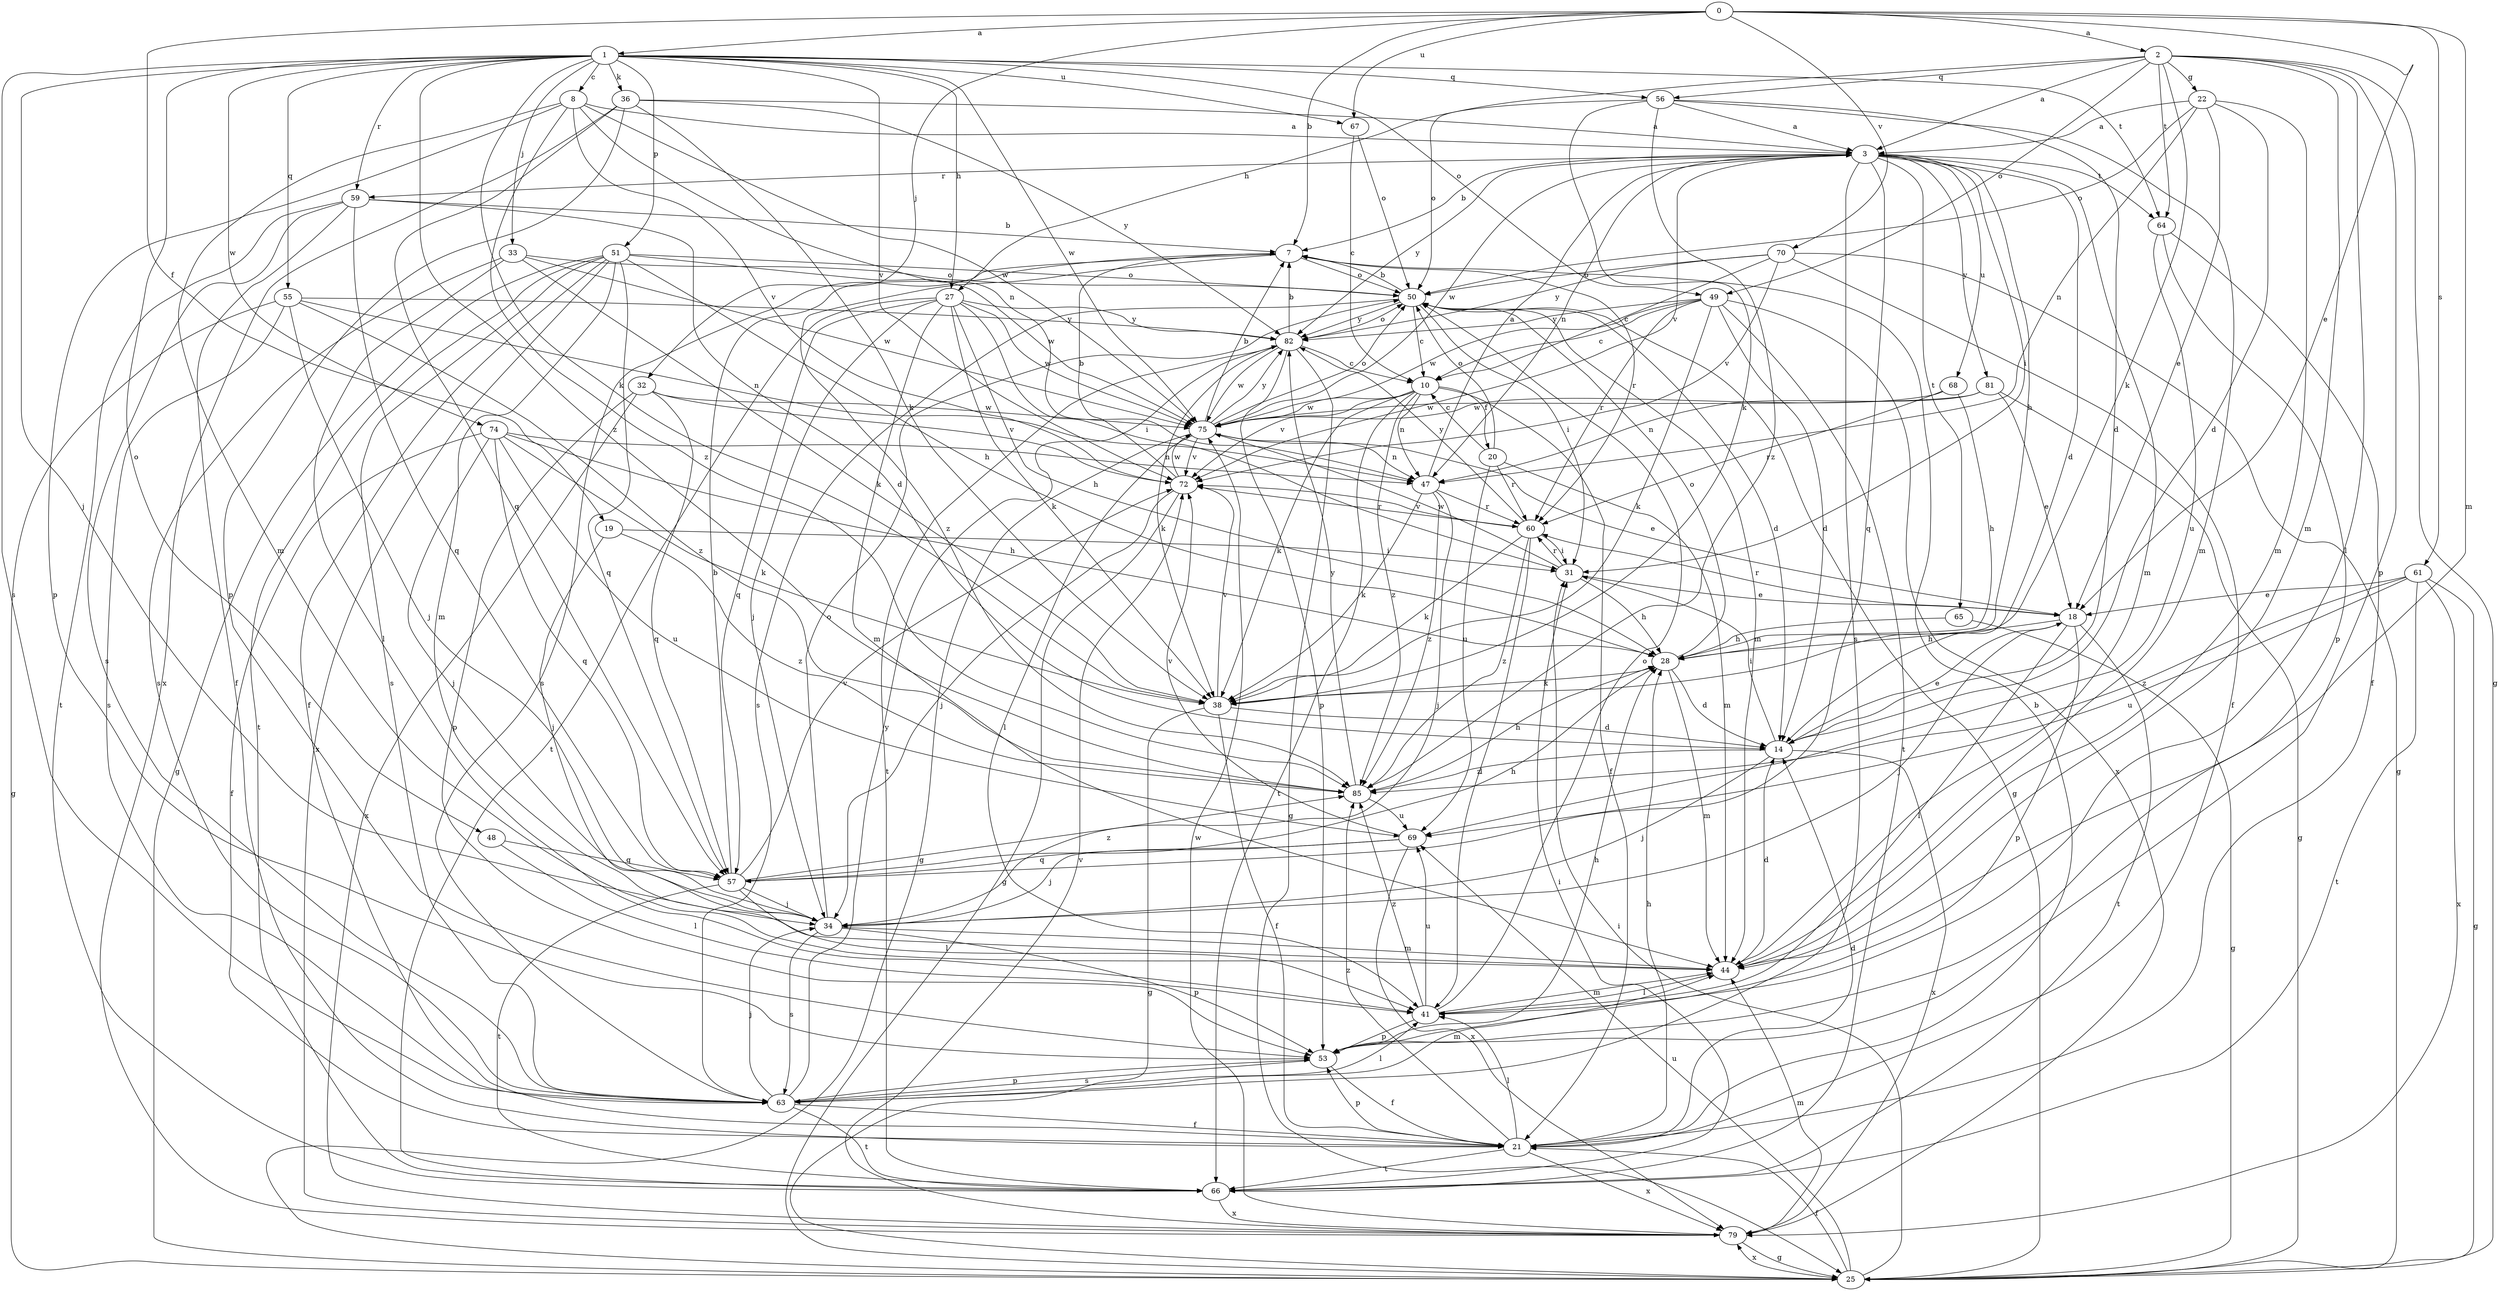 strict digraph  {
0;
1;
2;
3;
7;
8;
10;
14;
18;
19;
20;
21;
22;
25;
27;
28;
31;
32;
33;
34;
36;
38;
41;
44;
47;
48;
49;
50;
51;
53;
55;
56;
57;
59;
60;
61;
63;
64;
65;
66;
67;
68;
69;
70;
72;
74;
75;
79;
81;
82;
85;
0 -> 1  [label=a];
0 -> 2  [label=a];
0 -> 7  [label=b];
0 -> 18  [label=e];
0 -> 19  [label=f];
0 -> 32  [label=j];
0 -> 44  [label=m];
0 -> 61  [label=s];
0 -> 67  [label=u];
0 -> 70  [label=v];
1 -> 8  [label=c];
1 -> 27  [label=h];
1 -> 33  [label=j];
1 -> 34  [label=j];
1 -> 36  [label=k];
1 -> 38  [label=k];
1 -> 48  [label=o];
1 -> 49  [label=o];
1 -> 51  [label=p];
1 -> 55  [label=q];
1 -> 56  [label=q];
1 -> 59  [label=r];
1 -> 63  [label=s];
1 -> 64  [label=t];
1 -> 67  [label=u];
1 -> 72  [label=v];
1 -> 74  [label=w];
1 -> 75  [label=w];
1 -> 85  [label=z];
2 -> 3  [label=a];
2 -> 22  [label=g];
2 -> 25  [label=g];
2 -> 27  [label=h];
2 -> 38  [label=k];
2 -> 41  [label=l];
2 -> 44  [label=m];
2 -> 49  [label=o];
2 -> 53  [label=p];
2 -> 56  [label=q];
2 -> 64  [label=t];
3 -> 7  [label=b];
3 -> 14  [label=d];
3 -> 28  [label=h];
3 -> 31  [label=i];
3 -> 44  [label=m];
3 -> 47  [label=n];
3 -> 57  [label=q];
3 -> 59  [label=r];
3 -> 63  [label=s];
3 -> 64  [label=t];
3 -> 65  [label=t];
3 -> 68  [label=u];
3 -> 72  [label=v];
3 -> 75  [label=w];
3 -> 81  [label=y];
3 -> 82  [label=y];
7 -> 50  [label=o];
7 -> 60  [label=r];
7 -> 63  [label=s];
7 -> 85  [label=z];
8 -> 3  [label=a];
8 -> 44  [label=m];
8 -> 47  [label=n];
8 -> 53  [label=p];
8 -> 72  [label=v];
8 -> 75  [label=w];
8 -> 85  [label=z];
10 -> 20  [label=f];
10 -> 21  [label=f];
10 -> 38  [label=k];
10 -> 47  [label=n];
10 -> 66  [label=t];
10 -> 72  [label=v];
10 -> 75  [label=w];
10 -> 85  [label=z];
14 -> 18  [label=e];
14 -> 31  [label=i];
14 -> 34  [label=j];
14 -> 79  [label=x];
14 -> 85  [label=z];
18 -> 28  [label=h];
18 -> 34  [label=j];
18 -> 41  [label=l];
18 -> 53  [label=p];
18 -> 60  [label=r];
18 -> 66  [label=t];
19 -> 31  [label=i];
19 -> 34  [label=j];
19 -> 85  [label=z];
20 -> 10  [label=c];
20 -> 44  [label=m];
20 -> 50  [label=o];
20 -> 60  [label=r];
20 -> 69  [label=u];
21 -> 7  [label=b];
21 -> 14  [label=d];
21 -> 28  [label=h];
21 -> 41  [label=l];
21 -> 53  [label=p];
21 -> 66  [label=t];
21 -> 79  [label=x];
21 -> 85  [label=z];
22 -> 3  [label=a];
22 -> 14  [label=d];
22 -> 18  [label=e];
22 -> 44  [label=m];
22 -> 47  [label=n];
22 -> 50  [label=o];
25 -> 21  [label=f];
25 -> 31  [label=i];
25 -> 69  [label=u];
25 -> 79  [label=x];
27 -> 28  [label=h];
27 -> 31  [label=i];
27 -> 34  [label=j];
27 -> 38  [label=k];
27 -> 44  [label=m];
27 -> 57  [label=q];
27 -> 66  [label=t];
27 -> 75  [label=w];
27 -> 82  [label=y];
28 -> 14  [label=d];
28 -> 38  [label=k];
28 -> 44  [label=m];
28 -> 50  [label=o];
31 -> 18  [label=e];
31 -> 28  [label=h];
31 -> 60  [label=r];
31 -> 75  [label=w];
32 -> 53  [label=p];
32 -> 57  [label=q];
32 -> 72  [label=v];
32 -> 75  [label=w];
32 -> 79  [label=x];
33 -> 38  [label=k];
33 -> 41  [label=l];
33 -> 50  [label=o];
33 -> 63  [label=s];
33 -> 75  [label=w];
34 -> 44  [label=m];
34 -> 50  [label=o];
34 -> 53  [label=p];
34 -> 63  [label=s];
36 -> 3  [label=a];
36 -> 38  [label=k];
36 -> 53  [label=p];
36 -> 57  [label=q];
36 -> 79  [label=x];
36 -> 82  [label=y];
38 -> 14  [label=d];
38 -> 21  [label=f];
38 -> 25  [label=g];
38 -> 72  [label=v];
41 -> 44  [label=m];
41 -> 50  [label=o];
41 -> 53  [label=p];
41 -> 69  [label=u];
41 -> 85  [label=z];
44 -> 14  [label=d];
44 -> 41  [label=l];
47 -> 3  [label=a];
47 -> 34  [label=j];
47 -> 38  [label=k];
47 -> 60  [label=r];
47 -> 85  [label=z];
48 -> 41  [label=l];
48 -> 57  [label=q];
49 -> 10  [label=c];
49 -> 14  [label=d];
49 -> 38  [label=k];
49 -> 60  [label=r];
49 -> 66  [label=t];
49 -> 75  [label=w];
49 -> 79  [label=x];
49 -> 82  [label=y];
50 -> 7  [label=b];
50 -> 10  [label=c];
50 -> 14  [label=d];
50 -> 25  [label=g];
50 -> 31  [label=i];
50 -> 44  [label=m];
50 -> 63  [label=s];
50 -> 82  [label=y];
51 -> 21  [label=f];
51 -> 25  [label=g];
51 -> 28  [label=h];
51 -> 44  [label=m];
51 -> 50  [label=o];
51 -> 57  [label=q];
51 -> 63  [label=s];
51 -> 66  [label=t];
51 -> 75  [label=w];
51 -> 79  [label=x];
53 -> 21  [label=f];
53 -> 28  [label=h];
53 -> 63  [label=s];
55 -> 25  [label=g];
55 -> 34  [label=j];
55 -> 47  [label=n];
55 -> 63  [label=s];
55 -> 82  [label=y];
55 -> 85  [label=z];
56 -> 3  [label=a];
56 -> 14  [label=d];
56 -> 38  [label=k];
56 -> 44  [label=m];
56 -> 50  [label=o];
56 -> 85  [label=z];
57 -> 7  [label=b];
57 -> 28  [label=h];
57 -> 34  [label=j];
57 -> 41  [label=l];
57 -> 66  [label=t];
57 -> 72  [label=v];
57 -> 85  [label=z];
59 -> 7  [label=b];
59 -> 14  [label=d];
59 -> 21  [label=f];
59 -> 57  [label=q];
59 -> 63  [label=s];
59 -> 66  [label=t];
60 -> 31  [label=i];
60 -> 38  [label=k];
60 -> 41  [label=l];
60 -> 72  [label=v];
60 -> 82  [label=y];
60 -> 85  [label=z];
61 -> 18  [label=e];
61 -> 25  [label=g];
61 -> 66  [label=t];
61 -> 69  [label=u];
61 -> 79  [label=x];
61 -> 85  [label=z];
63 -> 21  [label=f];
63 -> 34  [label=j];
63 -> 41  [label=l];
63 -> 44  [label=m];
63 -> 53  [label=p];
63 -> 66  [label=t];
63 -> 82  [label=y];
64 -> 21  [label=f];
64 -> 53  [label=p];
64 -> 69  [label=u];
65 -> 25  [label=g];
65 -> 28  [label=h];
66 -> 31  [label=i];
66 -> 79  [label=x];
67 -> 10  [label=c];
67 -> 50  [label=o];
68 -> 28  [label=h];
68 -> 60  [label=r];
68 -> 75  [label=w];
69 -> 34  [label=j];
69 -> 57  [label=q];
69 -> 72  [label=v];
69 -> 79  [label=x];
70 -> 10  [label=c];
70 -> 21  [label=f];
70 -> 25  [label=g];
70 -> 50  [label=o];
70 -> 72  [label=v];
70 -> 82  [label=y];
72 -> 7  [label=b];
72 -> 25  [label=g];
72 -> 34  [label=j];
72 -> 60  [label=r];
72 -> 75  [label=w];
74 -> 21  [label=f];
74 -> 28  [label=h];
74 -> 34  [label=j];
74 -> 38  [label=k];
74 -> 47  [label=n];
74 -> 57  [label=q];
74 -> 69  [label=u];
75 -> 7  [label=b];
75 -> 18  [label=e];
75 -> 25  [label=g];
75 -> 41  [label=l];
75 -> 47  [label=n];
75 -> 50  [label=o];
75 -> 72  [label=v];
75 -> 82  [label=y];
79 -> 25  [label=g];
79 -> 44  [label=m];
79 -> 72  [label=v];
79 -> 75  [label=w];
81 -> 18  [label=e];
81 -> 25  [label=g];
81 -> 47  [label=n];
81 -> 75  [label=w];
82 -> 7  [label=b];
82 -> 10  [label=c];
82 -> 25  [label=g];
82 -> 38  [label=k];
82 -> 50  [label=o];
82 -> 53  [label=p];
82 -> 66  [label=t];
82 -> 75  [label=w];
85 -> 28  [label=h];
85 -> 69  [label=u];
85 -> 82  [label=y];
}
